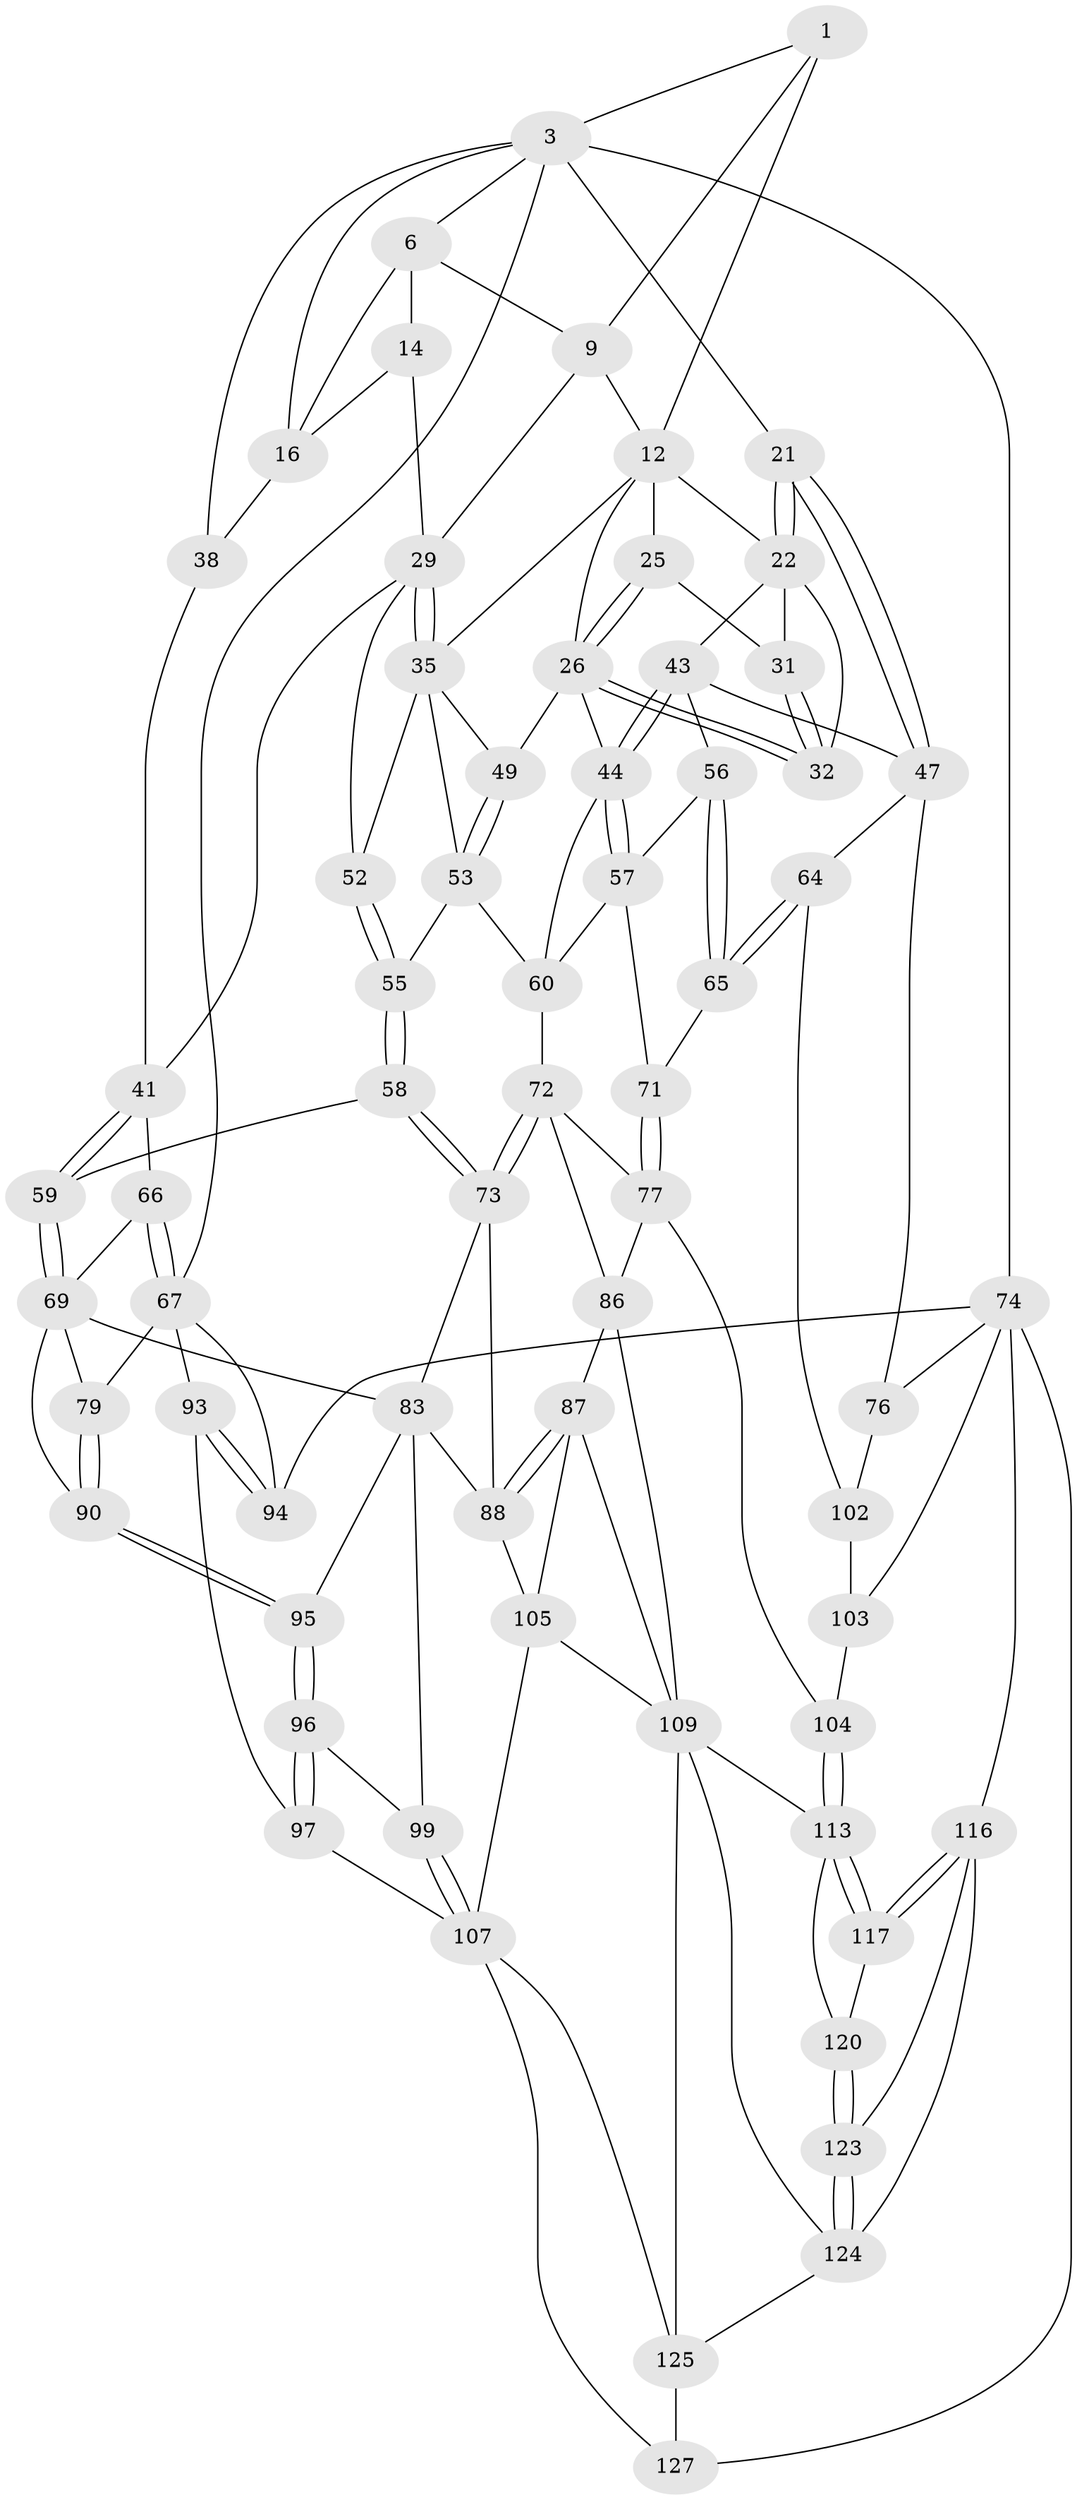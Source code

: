 // original degree distribution, {3: 0.015151515151515152, 4: 0.23484848484848486, 5: 0.5303030303030303, 6: 0.2196969696969697}
// Generated by graph-tools (version 1.1) at 2025/28/03/15/25 16:28:03]
// undirected, 66 vertices, 155 edges
graph export_dot {
graph [start="1"]
  node [color=gray90,style=filled];
  1 [pos="+0.5353518067928441+0",super="+8+2"];
  3 [pos="+1+0",super="+4"];
  6 [pos="+0.09933893104706215+0",super="+15+7"];
  9 [pos="+0.44233357492639325+0.09687763670312399",super="+10"];
  12 [pos="+0.6964992526382249+0.02398633083625571",super="+24+13"];
  14 [pos="+0.24043172292495782+0.08654061410239271",super="+19"];
  16 [pos="+0.15468793041298615+0.00498227562299507",super="+20+17"];
  21 [pos="+1+0"];
  22 [pos="+0.8869807072996783+0.1026386247918523",super="+34+23"];
  25 [pos="+0.7344848285720467+0.11591588812168985"];
  26 [pos="+0.6594578797985403+0.21901999729352223",super="+27"];
  29 [pos="+0.29683808203151607+0.22024151325814742",super="+30"];
  31 [pos="+0.7587340102615394+0.1316139692133729"];
  32 [pos="+0.7793913428796737+0.20866882630177927"];
  35 [pos="+0.3631712324907621+0.22249743639665528",super="+50"];
  38 [pos="+0.07295513717588419+0.2809575224426241"];
  41 [pos="+0.25234370004849+0.2920466996974478",super="+42"];
  43 [pos="+0.8342669846782124+0.26045134178983265",super="+48"];
  44 [pos="+0.739943206428947+0.34214334469131835",super="+45"];
  47 [pos="+1+0.23196325863548628",super="+63"];
  49 [pos="+0.5953439931252772+0.26393925609843344"];
  52 [pos="+0.35755604563424004+0.29816239202000183"];
  53 [pos="+0.5533351682393828+0.38823176396265263",super="+54"];
  55 [pos="+0.41139599926256126+0.41849773632793597"];
  56 [pos="+0.8633575986718411+0.3719812592976476"];
  57 [pos="+0.7756813218718241+0.4018117449073195",super="+62"];
  58 [pos="+0.35303038820016625+0.48818932545701815"];
  59 [pos="+0.3477852795409059+0.48949937064088017"];
  60 [pos="+0.6313221748318947+0.47206427350586194",super="+61"];
  64 [pos="+1+0.5541535244784823"];
  65 [pos="+0.9974982367691413+0.5418875339781808"];
  66 [pos="+0.14558545775058024+0.4702451723750754"];
  67 [pos="+0+0.4177469475252178",super="+80+68"];
  69 [pos="+0.32647687999761926+0.5142796487896085",super="+70+85"];
  71 [pos="+0.8274264056423651+0.5439471452157485"];
  72 [pos="+0.5766774100994317+0.5324999129971412",super="+78"];
  73 [pos="+0.48513097746438905+0.53370738152918",super="+81"];
  74 [pos="+1+1",super="+98+75"];
  76 [pos="+1+0.7597392115593097"];
  77 [pos="+0.7418660435948224+0.6269732772859411",super="+100"];
  79 [pos="+0.14317155563819794+0.5776807369281444"];
  83 [pos="+0.33278628670483895+0.5968001066974551",super="+92+84"];
  86 [pos="+0.5955049325732626+0.5897703752972636",super="+101"];
  87 [pos="+0.5007458136965802+0.6679543164858138",super="+108"];
  88 [pos="+0.4539788203033533+0.6678511645014897",super="+91+89"];
  90 [pos="+0.17239063036630936+0.6190388863365998"];
  93 [pos="+0+0.7678133664207466"];
  94 [pos="+0+0.7945047682034606"];
  95 [pos="+0.18550664488669216+0.6685458011965915"];
  96 [pos="+0.20223470739763222+0.7494407723150611"];
  97 [pos="+0.04593021534692019+0.78520256805119"];
  99 [pos="+0.2592042722276868+0.7722537401879195"];
  102 [pos="+0.9551307404351557+0.6642051128937776",super="+111"];
  103 [pos="+0.8273615578091019+0.724650797154973",super="+112"];
  104 [pos="+0.7864763374970429+0.7374988375855389"];
  105 [pos="+0.3910131688771303+0.7624845961320573",super="+106"];
  107 [pos="+0.2800591805847995+0.796465276940541",super="+121"];
  109 [pos="+0.5890934274870456+0.8242851042882199",super="+110"];
  113 [pos="+0.786990902032278+0.7872113911066826",super="+114"];
  116 [pos="+0.8767242434498548+0.8888627858307463",super="+129"];
  117 [pos="+0.8351624142467705+0.8615845687242033"];
  120 [pos="+0.7236819462224148+0.9193908735561753"];
  123 [pos="+0.7071309796097299+0.95555534842109"];
  124 [pos="+0.6120210698875433+1",super="+131"];
  125 [pos="+0.376984783767113+1",super="+126+132"];
  127 [pos="+0.1656709340413133+1",super="+128"];
  1 -- 9;
  1 -- 3;
  1 -- 12 [weight=2];
  3 -- 21;
  3 -- 74 [weight=2];
  3 -- 16;
  3 -- 67;
  3 -- 38;
  3 -- 6;
  6 -- 16;
  6 -- 14 [weight=2];
  6 -- 9;
  9 -- 29;
  9 -- 12;
  12 -- 25;
  12 -- 22;
  12 -- 35;
  12 -- 26;
  14 -- 16;
  14 -- 29;
  16 -- 38;
  21 -- 22;
  21 -- 22;
  21 -- 47;
  21 -- 47;
  22 -- 32;
  22 -- 43;
  22 -- 31;
  25 -- 26;
  25 -- 26;
  25 -- 31;
  26 -- 32;
  26 -- 32;
  26 -- 49;
  26 -- 44;
  29 -- 35;
  29 -- 35;
  29 -- 41;
  29 -- 52;
  31 -- 32;
  31 -- 32;
  35 -- 49;
  35 -- 52;
  35 -- 53;
  38 -- 41;
  41 -- 59;
  41 -- 59;
  41 -- 66;
  43 -- 44;
  43 -- 44;
  43 -- 56;
  43 -- 47;
  44 -- 57;
  44 -- 57;
  44 -- 60;
  47 -- 64;
  47 -- 76;
  49 -- 53;
  49 -- 53;
  52 -- 55;
  52 -- 55;
  53 -- 55;
  53 -- 60;
  55 -- 58;
  55 -- 58;
  56 -- 57;
  56 -- 65;
  56 -- 65;
  57 -- 60;
  57 -- 71;
  58 -- 59;
  58 -- 73;
  58 -- 73;
  59 -- 69;
  59 -- 69;
  60 -- 72;
  64 -- 65;
  64 -- 65;
  64 -- 102;
  65 -- 71;
  66 -- 67;
  66 -- 67;
  66 -- 69;
  67 -- 93;
  67 -- 79;
  67 -- 94;
  69 -- 79;
  69 -- 90;
  69 -- 83;
  71 -- 77;
  71 -- 77;
  72 -- 73;
  72 -- 73;
  72 -- 77;
  72 -- 86;
  73 -- 88 [weight=2];
  73 -- 83;
  74 -- 94;
  74 -- 116 [weight=2];
  74 -- 127;
  74 -- 103;
  74 -- 76;
  76 -- 102;
  77 -- 104;
  77 -- 86;
  79 -- 90;
  79 -- 90;
  83 -- 88;
  83 -- 99;
  83 -- 95;
  86 -- 87;
  86 -- 109;
  87 -- 88;
  87 -- 88;
  87 -- 105;
  87 -- 109;
  88 -- 105;
  90 -- 95;
  90 -- 95;
  93 -- 94;
  93 -- 94;
  93 -- 97;
  95 -- 96;
  95 -- 96;
  96 -- 97;
  96 -- 97;
  96 -- 99;
  97 -- 107;
  99 -- 107;
  99 -- 107;
  102 -- 103 [weight=2];
  103 -- 104;
  104 -- 113;
  104 -- 113;
  105 -- 107;
  105 -- 109;
  107 -- 125;
  107 -- 127;
  109 -- 113;
  109 -- 125;
  109 -- 124;
  113 -- 117;
  113 -- 117;
  113 -- 120;
  116 -- 117;
  116 -- 117;
  116 -- 123;
  116 -- 124;
  117 -- 120;
  120 -- 123;
  120 -- 123;
  123 -- 124;
  123 -- 124;
  124 -- 125;
  125 -- 127 [weight=2];
}
